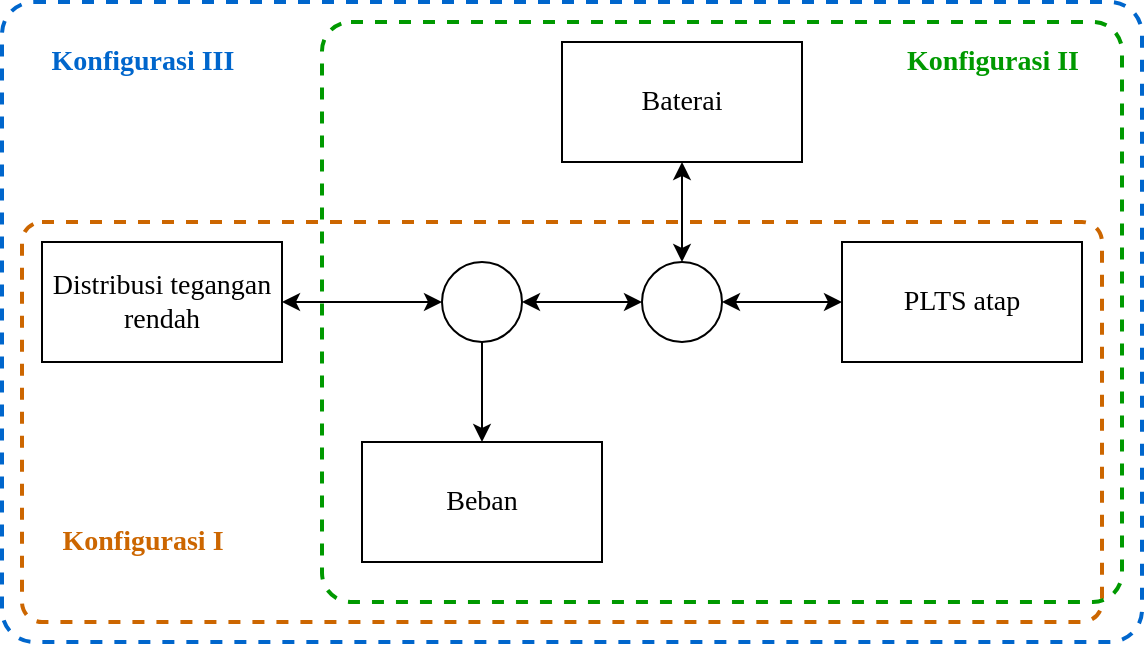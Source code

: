 <mxfile version="12.3.2" type="device" pages="1"><diagram id="aq01utFu8OXn0KpKdY11" name="Page-1"><mxGraphModel dx="932" dy="626" grid="1" gridSize="10" guides="1" tooltips="1" connect="1" arrows="1" fold="1" page="1" pageScale="1" pageWidth="827" pageHeight="1169" math="0" shadow="0"><root><mxCell id="0"/><mxCell id="1" parent="0"/><mxCell id="hdrHke1zHkwAMJU4PxdZ-3" value="" style="rounded=1;whiteSpace=wrap;html=1;fillColor=none;arcSize=5;dashed=1;strokeColor=#0066CC;strokeWidth=2;" parent="1" vertex="1"><mxGeometry x="110" y="110" width="570" height="320" as="geometry"/></mxCell><mxCell id="hdrHke1zHkwAMJU4PxdZ-1" value="" style="rounded=1;whiteSpace=wrap;html=1;fillColor=none;arcSize=5;dashed=1;strokeColor=#CC6600;strokeWidth=2;" parent="1" vertex="1"><mxGeometry x="120" y="220" width="540" height="200" as="geometry"/></mxCell><mxCell id="hdrHke1zHkwAMJU4PxdZ-2" value="" style="rounded=1;whiteSpace=wrap;html=1;fillColor=none;arcSize=5;dashed=1;strokeColor=#009900;strokeWidth=2;" parent="1" vertex="1"><mxGeometry x="270" y="120" width="400" height="290" as="geometry"/></mxCell><mxCell id="2aflHyzFG0v9YZ_d8rs4-1" value="Distribusi tegangan rendah" style="rounded=0;whiteSpace=wrap;html=1;fontSize=14;fontFamily=Times New Roman;" parent="1" vertex="1"><mxGeometry x="130" y="230" width="120" height="60" as="geometry"/></mxCell><mxCell id="2aflHyzFG0v9YZ_d8rs4-2" value="PLTS atap" style="rounded=0;whiteSpace=wrap;html=1;fontSize=14;fontFamily=Times New Roman;" parent="1" vertex="1"><mxGeometry x="530" y="230" width="120" height="60" as="geometry"/></mxCell><mxCell id="2aflHyzFG0v9YZ_d8rs4-4" value="Baterai" style="rounded=0;whiteSpace=wrap;html=1;fontSize=14;fontFamily=Times New Roman;" parent="1" vertex="1"><mxGeometry x="390" y="130" width="120" height="60" as="geometry"/></mxCell><mxCell id="2aflHyzFG0v9YZ_d8rs4-5" value="Beban" style="rounded=0;whiteSpace=wrap;html=1;fontSize=14;fontFamily=Times New Roman;" parent="1" vertex="1"><mxGeometry x="290" y="330" width="120" height="60" as="geometry"/></mxCell><mxCell id="2aflHyzFG0v9YZ_d8rs4-8" style="edgeStyle=orthogonalEdgeStyle;rounded=0;orthogonalLoop=1;jettySize=auto;html=1;entryX=1;entryY=0.5;entryDx=0;entryDy=0;fontSize=14;startArrow=classic;startFill=1;" parent="1" source="2aflHyzFG0v9YZ_d8rs4-6" target="2aflHyzFG0v9YZ_d8rs4-1" edge="1"><mxGeometry relative="1" as="geometry"/></mxCell><mxCell id="2aflHyzFG0v9YZ_d8rs4-9" style="edgeStyle=orthogonalEdgeStyle;rounded=0;orthogonalLoop=1;jettySize=auto;html=1;entryX=0;entryY=0.5;entryDx=0;entryDy=0;startArrow=classic;startFill=1;fontSize=14;" parent="1" source="2aflHyzFG0v9YZ_d8rs4-6" target="2aflHyzFG0v9YZ_d8rs4-7" edge="1"><mxGeometry relative="1" as="geometry"/></mxCell><mxCell id="2aflHyzFG0v9YZ_d8rs4-12" style="edgeStyle=orthogonalEdgeStyle;rounded=0;orthogonalLoop=1;jettySize=auto;html=1;startArrow=none;startFill=0;fontSize=14;" parent="1" source="2aflHyzFG0v9YZ_d8rs4-6" target="2aflHyzFG0v9YZ_d8rs4-5" edge="1"><mxGeometry relative="1" as="geometry"/></mxCell><mxCell id="2aflHyzFG0v9YZ_d8rs4-6" value="" style="ellipse;whiteSpace=wrap;html=1;aspect=fixed;fontSize=14;" parent="1" vertex="1"><mxGeometry x="330" y="240" width="40" height="40" as="geometry"/></mxCell><mxCell id="2aflHyzFG0v9YZ_d8rs4-10" style="edgeStyle=orthogonalEdgeStyle;rounded=0;orthogonalLoop=1;jettySize=auto;html=1;entryX=0.5;entryY=1;entryDx=0;entryDy=0;startArrow=classic;startFill=1;fontSize=14;" parent="1" source="2aflHyzFG0v9YZ_d8rs4-7" target="2aflHyzFG0v9YZ_d8rs4-4" edge="1"><mxGeometry relative="1" as="geometry"/></mxCell><mxCell id="2aflHyzFG0v9YZ_d8rs4-11" style="edgeStyle=orthogonalEdgeStyle;rounded=0;orthogonalLoop=1;jettySize=auto;html=1;entryX=0;entryY=0.5;entryDx=0;entryDy=0;startArrow=classic;startFill=1;fontSize=14;" parent="1" source="2aflHyzFG0v9YZ_d8rs4-7" target="2aflHyzFG0v9YZ_d8rs4-2" edge="1"><mxGeometry relative="1" as="geometry"/></mxCell><mxCell id="2aflHyzFG0v9YZ_d8rs4-7" value="" style="ellipse;whiteSpace=wrap;html=1;aspect=fixed;fontSize=14;" parent="1" vertex="1"><mxGeometry x="430" y="240" width="40" height="40" as="geometry"/></mxCell><mxCell id="hdrHke1zHkwAMJU4PxdZ-4" value="Konfigurasi I" style="text;html=1;align=center;verticalAlign=middle;resizable=0;points=[];;autosize=1;fontSize=14;fontFamily=Times New Roman;fontColor=#CC6600;fontStyle=1" parent="1" vertex="1"><mxGeometry x="130" y="370" width="100" height="20" as="geometry"/></mxCell><mxCell id="hdrHke1zHkwAMJU4PxdZ-5" value="Konfigurasi II" style="text;html=1;align=center;verticalAlign=middle;resizable=0;points=[];;autosize=1;fontSize=14;fontFamily=Times New Roman;fontColor=#009900;fontStyle=1" parent="1" vertex="1"><mxGeometry x="555" y="130" width="100" height="20" as="geometry"/></mxCell><mxCell id="hdrHke1zHkwAMJU4PxdZ-6" value="Konfigurasi III" style="text;html=1;align=center;verticalAlign=middle;resizable=0;points=[];;autosize=1;fontSize=14;fontFamily=Times New Roman;fontColor=#0066CC;fontStyle=1" parent="1" vertex="1"><mxGeometry x="125" y="130" width="110" height="20" as="geometry"/></mxCell></root></mxGraphModel></diagram></mxfile>